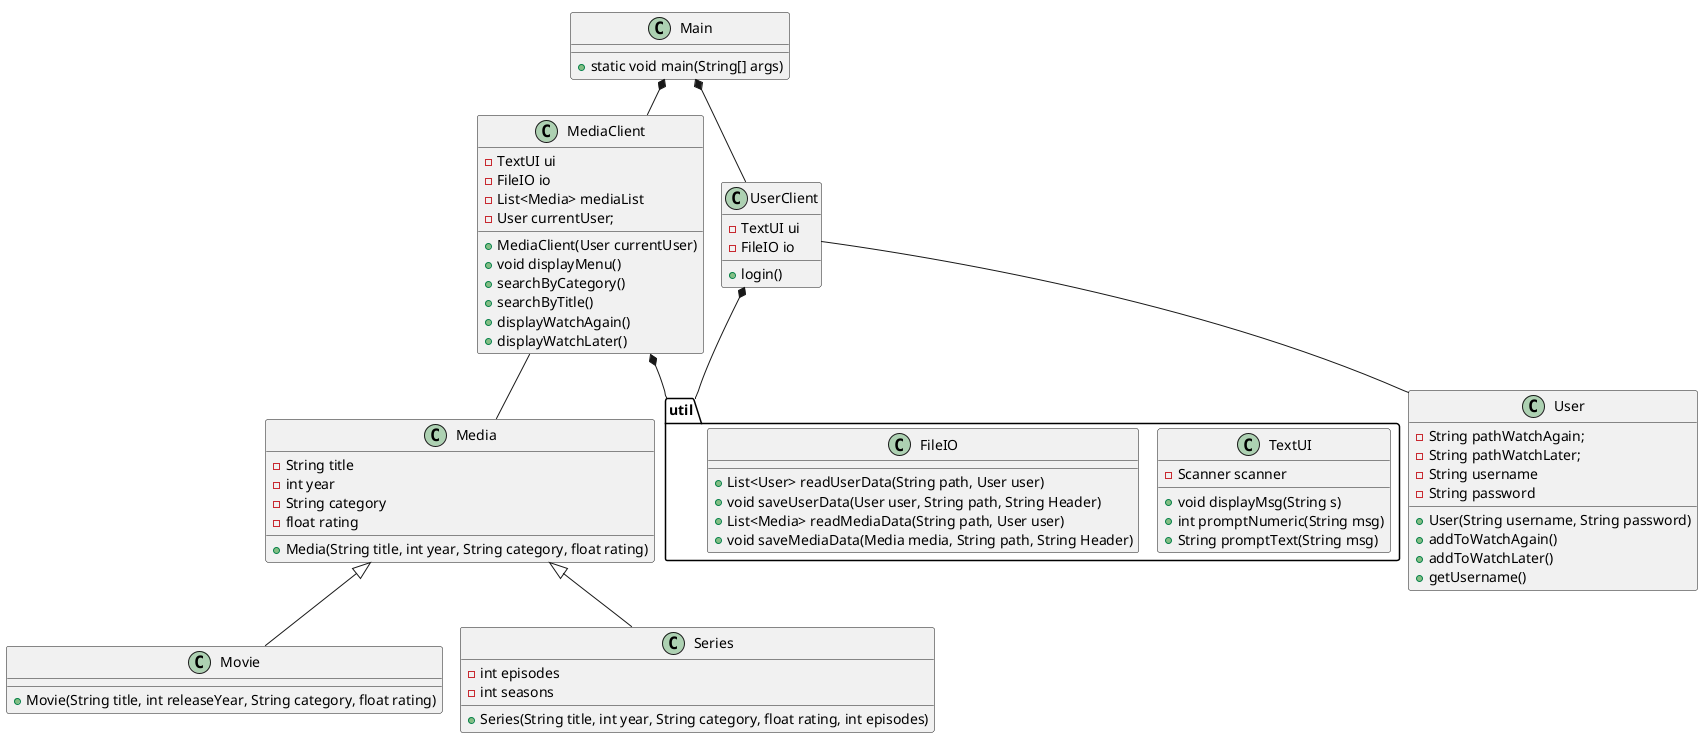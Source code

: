 @startuml
!pragma layout smetana

class Main{
+ static void main(String[] args)

}

class Media{
- String title
- int year
- String category
- float rating
+Media(String title, int year, String category, float rating)

}

class MediaClient{
-TextUI ui
-FileIO io
-List<Media> mediaList
-User currentUser;
+MediaClient(User currentUser)
+void displayMenu()
+searchByCategory()
+searchByTitle()
+displayWatchAgain()
+displayWatchLater()
}


class User{
-String pathWatchAgain;
-String pathWatchLater;
-String username
-String password
+User(String username, String password)
+addToWatchAgain()
+addToWatchLater()
+getUsername()
}


class Movie{

+ Movie(String title, int releaseYear, String category, float rating)
}

class Series{
- int episodes
- int seasons
+Series(String title, int year, String category, float rating, int episodes)
}


class UserClient{
-TextUI ui
-FileIO io
+login()

}


package "util" {
class TextUI{
- Scanner scanner

+void displayMsg(String s)
+int promptNumeric(String msg)
+String promptText(String msg)
}

class FileIO{
+List<User> readUserData(String path, User user)
+void saveUserData(User user, String path, String Header)
+List<Media> readMediaData(String path, User user)
+void saveMediaData(Media media, String path, String Header)
}
}


Media<|--Series
Media <|-- Movie
Main *-- MediaClient
MediaClient *-- "util"
MediaClient -- Media
Main *-- UserClient
UserClient -- User
UserClient *--"util"

@enduml